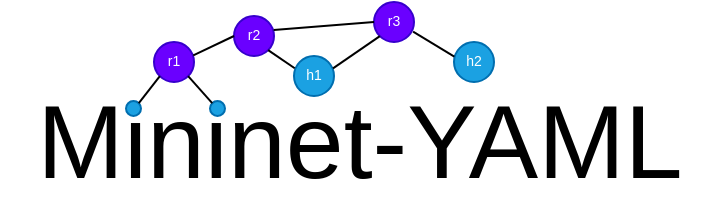 <mxfile version="24.2.3" type="device">
  <diagram name="Page-1" id="2MbWBn2wLd76kONFoHYI">
    <mxGraphModel dx="987" dy="795" grid="1" gridSize="10" guides="1" tooltips="1" connect="1" arrows="1" fold="1" page="1" pageScale="1" pageWidth="850" pageHeight="1100" math="0" shadow="0">
      <root>
        <mxCell id="0" />
        <mxCell id="1" parent="0" />
        <mxCell id="9zbKknE8K1OT1BuQjNle-1" value="&lt;font data-font-src=&quot;https://fonts.googleapis.com/css?family=Roboto&quot;&gt;Mininet-YAML&lt;/font&gt;" style="text;html=1;align=center;verticalAlign=middle;whiteSpace=wrap;rounded=0;fontSize=52;fontFamily=Helvetica;" vertex="1" parent="1">
          <mxGeometry x="55" y="120" width="360" height="30" as="geometry" />
        </mxCell>
        <mxCell id="9zbKknE8K1OT1BuQjNle-7" value="" style="ellipse;whiteSpace=wrap;html=1;aspect=fixed;labelBackgroundColor=default;labelBorderColor=none;fillColor=#6a00ff;strokeColor=#3700CC;fontColor=#ffffff;" vertex="1" parent="1">
          <mxGeometry x="132" y="85" width="20" height="20" as="geometry" />
        </mxCell>
        <mxCell id="9zbKknE8K1OT1BuQjNle-8" value="" style="ellipse;whiteSpace=wrap;html=1;aspect=fixed;labelBackgroundColor=default;labelBorderColor=none;fillColor=#1ba1e2;strokeColor=#006EAF;fontColor=#ffffff;" vertex="1" parent="1">
          <mxGeometry x="118" y="114.5" width="7.5" height="7.5" as="geometry" />
        </mxCell>
        <mxCell id="9zbKknE8K1OT1BuQjNle-9" value="" style="ellipse;whiteSpace=wrap;html=1;aspect=fixed;labelBackgroundColor=default;labelBorderColor=none;fillColor=#1ba1e2;strokeColor=#006EAF;fontColor=#ffffff;" vertex="1" parent="1">
          <mxGeometry x="160" y="114.5" width="7.5" height="7.5" as="geometry" />
        </mxCell>
        <mxCell id="9zbKknE8K1OT1BuQjNle-15" value="" style="endArrow=none;html=1;rounded=0;entryX=0;entryY=1;entryDx=0;entryDy=0;exitX=1;exitY=0;exitDx=0;exitDy=0;" edge="1" parent="1" source="9zbKknE8K1OT1BuQjNle-8" target="9zbKknE8K1OT1BuQjNle-7">
          <mxGeometry width="50" height="50" relative="1" as="geometry">
            <mxPoint x="122" y="84.5" as="sourcePoint" />
            <mxPoint x="162" y="114.5" as="targetPoint" />
          </mxGeometry>
        </mxCell>
        <mxCell id="9zbKknE8K1OT1BuQjNle-20" value="" style="endArrow=none;html=1;rounded=0;entryX=1;entryY=1;entryDx=0;entryDy=0;exitX=0;exitY=0;exitDx=0;exitDy=0;" edge="1" parent="1" source="9zbKknE8K1OT1BuQjNle-9" target="9zbKknE8K1OT1BuQjNle-7">
          <mxGeometry width="50" height="50" relative="1" as="geometry">
            <mxPoint x="134" y="126" as="sourcePoint" />
            <mxPoint x="171" y="95" as="targetPoint" />
          </mxGeometry>
        </mxCell>
        <mxCell id="9zbKknE8K1OT1BuQjNle-24" value="" style="ellipse;whiteSpace=wrap;html=1;aspect=fixed;labelBackgroundColor=default;labelBorderColor=none;fillColor=#6a00ff;strokeColor=#3700CC;fontColor=#ffffff;" vertex="1" parent="1">
          <mxGeometry x="172" y="72" width="20" height="20" as="geometry" />
        </mxCell>
        <mxCell id="9zbKknE8K1OT1BuQjNle-27" value="" style="endArrow=none;html=1;rounded=0;entryX=0;entryY=0.5;entryDx=0;entryDy=0;exitX=0.982;exitY=0.336;exitDx=0;exitDy=0;exitPerimeter=0;" edge="1" parent="1" source="9zbKknE8K1OT1BuQjNle-7" target="9zbKknE8K1OT1BuQjNle-24">
          <mxGeometry width="50" height="50" relative="1" as="geometry">
            <mxPoint x="152" y="95" as="sourcePoint" />
            <mxPoint x="182" y="105" as="targetPoint" />
          </mxGeometry>
        </mxCell>
        <mxCell id="9zbKknE8K1OT1BuQjNle-29" value="" style="ellipse;whiteSpace=wrap;html=1;aspect=fixed;labelBackgroundColor=default;labelBorderColor=none;fillColor=#1ba1e2;strokeColor=#006EAF;fontColor=#ffffff;" vertex="1" parent="1">
          <mxGeometry x="202" y="92" width="20" height="20" as="geometry" />
        </mxCell>
        <mxCell id="9zbKknE8K1OT1BuQjNle-30" value="" style="ellipse;whiteSpace=wrap;html=1;aspect=fixed;labelBackgroundColor=default;labelBorderColor=none;fillColor=#6a00ff;strokeColor=#3700CC;fontColor=#ffffff;" vertex="1" parent="1">
          <mxGeometry x="242" y="65" width="20" height="20" as="geometry" />
        </mxCell>
        <mxCell id="9zbKknE8K1OT1BuQjNle-31" value="" style="endArrow=none;html=1;rounded=0;entryX=0;entryY=0.5;entryDx=0;entryDy=0;exitX=0.992;exitY=0.35;exitDx=0;exitDy=0;exitPerimeter=0;" edge="1" parent="1" source="9zbKknE8K1OT1BuQjNle-24" target="9zbKknE8K1OT1BuQjNle-30">
          <mxGeometry width="50" height="50" relative="1" as="geometry">
            <mxPoint x="202" y="85" as="sourcePoint" />
            <mxPoint x="232" y="78" as="targetPoint" />
          </mxGeometry>
        </mxCell>
        <mxCell id="9zbKknE8K1OT1BuQjNle-32" value="" style="endArrow=none;html=1;rounded=0;entryX=0.018;entryY=0.307;entryDx=0;entryDy=0;exitX=1;exitY=1;exitDx=0;exitDy=0;entryPerimeter=0;" edge="1" parent="1" source="9zbKknE8K1OT1BuQjNle-24" target="9zbKknE8K1OT1BuQjNle-29">
          <mxGeometry width="50" height="50" relative="1" as="geometry">
            <mxPoint x="216" y="92" as="sourcePoint" />
            <mxPoint x="266" y="92" as="targetPoint" />
          </mxGeometry>
        </mxCell>
        <mxCell id="9zbKknE8K1OT1BuQjNle-33" value="" style="endArrow=none;html=1;rounded=0;entryX=0.975;entryY=0.308;entryDx=0;entryDy=0;exitX=0;exitY=1;exitDx=0;exitDy=0;entryPerimeter=0;" edge="1" parent="1" source="9zbKknE8K1OT1BuQjNle-30" target="9zbKknE8K1OT1BuQjNle-29">
          <mxGeometry width="50" height="50" relative="1" as="geometry">
            <mxPoint x="282" y="80" as="sourcePoint" />
            <mxPoint x="301" y="92" as="targetPoint" />
          </mxGeometry>
        </mxCell>
        <mxCell id="9zbKknE8K1OT1BuQjNle-34" value="" style="ellipse;whiteSpace=wrap;html=1;aspect=fixed;labelBackgroundColor=default;labelBorderColor=none;fillColor=#1ba1e2;strokeColor=#006EAF;fontColor=#ffffff;" vertex="1" parent="1">
          <mxGeometry x="282" y="85" width="20" height="20" as="geometry" />
        </mxCell>
        <mxCell id="9zbKknE8K1OT1BuQjNle-35" value="" style="endArrow=none;html=1;rounded=0;entryX=0.977;entryY=0.74;entryDx=0;entryDy=0;exitX=0.008;exitY=0.363;exitDx=0;exitDy=0;entryPerimeter=0;exitPerimeter=0;" edge="1" parent="1" source="9zbKknE8K1OT1BuQjNle-34" target="9zbKknE8K1OT1BuQjNle-30">
          <mxGeometry width="50" height="50" relative="1" as="geometry">
            <mxPoint x="298" y="72" as="sourcePoint" />
            <mxPoint x="276" y="81" as="targetPoint" />
          </mxGeometry>
        </mxCell>
        <mxCell id="9zbKknE8K1OT1BuQjNle-38" value="r1" style="text;html=1;align=center;verticalAlign=middle;whiteSpace=wrap;rounded=0;fontSize=7;fontColor=#ffffff;" vertex="1" parent="1">
          <mxGeometry x="140" y="94" width="4" height="2" as="geometry" />
        </mxCell>
        <mxCell id="9zbKknE8K1OT1BuQjNle-40" value="r2" style="text;html=1;align=center;verticalAlign=middle;whiteSpace=wrap;rounded=0;fontSize=7;fontColor=#ffffff;" vertex="1" parent="1">
          <mxGeometry x="180" y="81" width="4" height="2" as="geometry" />
        </mxCell>
        <mxCell id="9zbKknE8K1OT1BuQjNle-41" value="r3" style="text;html=1;align=center;verticalAlign=middle;whiteSpace=wrap;rounded=0;fontSize=7;fontColor=#ffffff;" vertex="1" parent="1">
          <mxGeometry x="250" y="74" width="4" height="2" as="geometry" />
        </mxCell>
        <mxCell id="9zbKknE8K1OT1BuQjNle-42" value="h1" style="text;html=1;align=center;verticalAlign=middle;whiteSpace=wrap;rounded=0;fontSize=7;fontColor=#ffffff;" vertex="1" parent="1">
          <mxGeometry x="210" y="101" width="4" height="2" as="geometry" />
        </mxCell>
        <mxCell id="9zbKknE8K1OT1BuQjNle-43" value="h2" style="text;html=1;align=center;verticalAlign=middle;whiteSpace=wrap;rounded=0;fontSize=7;fontColor=#ffffff;" vertex="1" parent="1">
          <mxGeometry x="290" y="94" width="4" height="2" as="geometry" />
        </mxCell>
      </root>
    </mxGraphModel>
  </diagram>
</mxfile>
